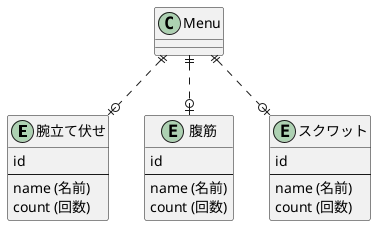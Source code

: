 @startuml
entity 腕立て伏せ {
   id
  --
   name (名前)
   count (回数)
}

entity 腹筋 {
   id
  --
   name (名前)
   count (回数)
}

entity スクワット {
   id
  --
   name (名前)
   count (回数)
}

Menu ||..o| 腕立て伏せ
Menu ||..o| 腹筋
Menu ||..o| スクワット

@enduml